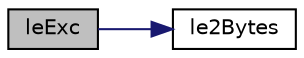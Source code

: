 digraph "leExc"
{
 // INTERACTIVE_SVG=YES
  edge [fontname="Helvetica",fontsize="10",labelfontname="Helvetica",labelfontsize="10"];
  node [fontname="Helvetica",fontsize="10",shape=record];
  rankdir="LR";
  Node160 [label="leExc",height=0.2,width=0.4,color="black", fillcolor="grey75", style="filled", fontcolor="black"];
  Node160 -> Node161 [color="midnightblue",fontsize="10",style="solid"];
  Node161 [label="le2Bytes",height=0.2,width=0.4,color="black", fillcolor="white", style="filled",URL="$leitor_8c.html#a90fdde4380531bf81ba1284254004eff"];
}
